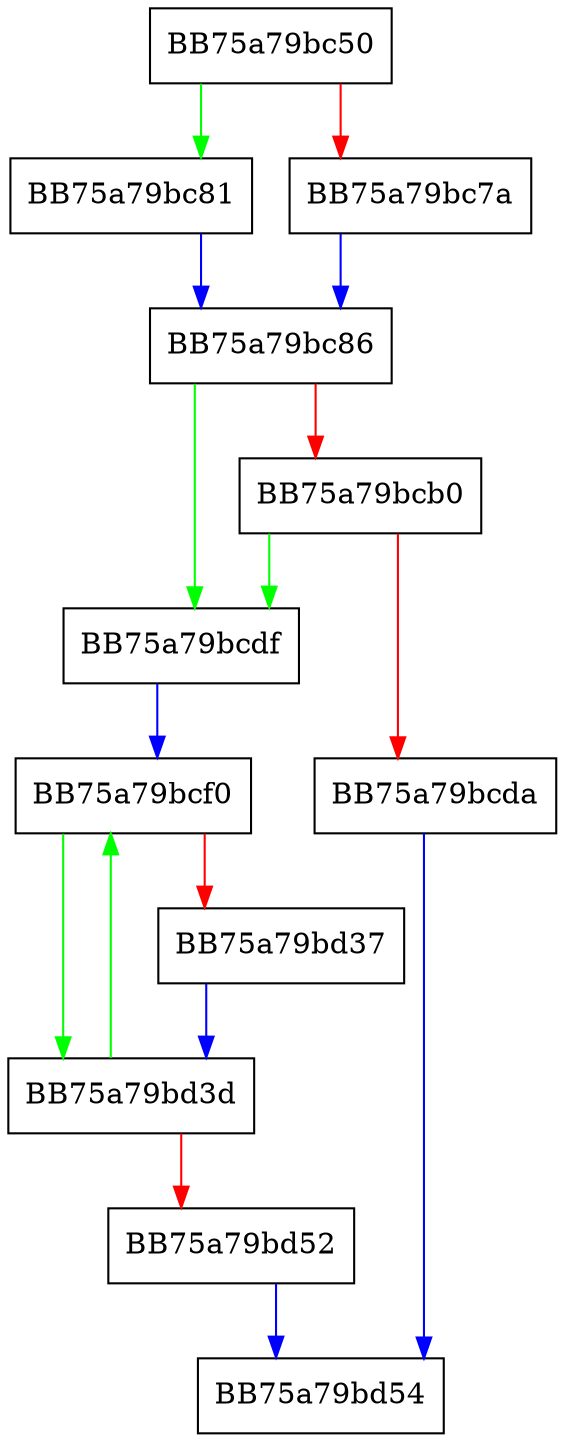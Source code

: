 digraph __acrt_initialize_stdio {
  node [shape="box"];
  graph [splines=ortho];
  BB75a79bc50 -> BB75a79bc81 [color="green"];
  BB75a79bc50 -> BB75a79bc7a [color="red"];
  BB75a79bc7a -> BB75a79bc86 [color="blue"];
  BB75a79bc81 -> BB75a79bc86 [color="blue"];
  BB75a79bc86 -> BB75a79bcdf [color="green"];
  BB75a79bc86 -> BB75a79bcb0 [color="red"];
  BB75a79bcb0 -> BB75a79bcdf [color="green"];
  BB75a79bcb0 -> BB75a79bcda [color="red"];
  BB75a79bcda -> BB75a79bd54 [color="blue"];
  BB75a79bcdf -> BB75a79bcf0 [color="blue"];
  BB75a79bcf0 -> BB75a79bd3d [color="green"];
  BB75a79bcf0 -> BB75a79bd37 [color="red"];
  BB75a79bd37 -> BB75a79bd3d [color="blue"];
  BB75a79bd3d -> BB75a79bcf0 [color="green"];
  BB75a79bd3d -> BB75a79bd52 [color="red"];
  BB75a79bd52 -> BB75a79bd54 [color="blue"];
}